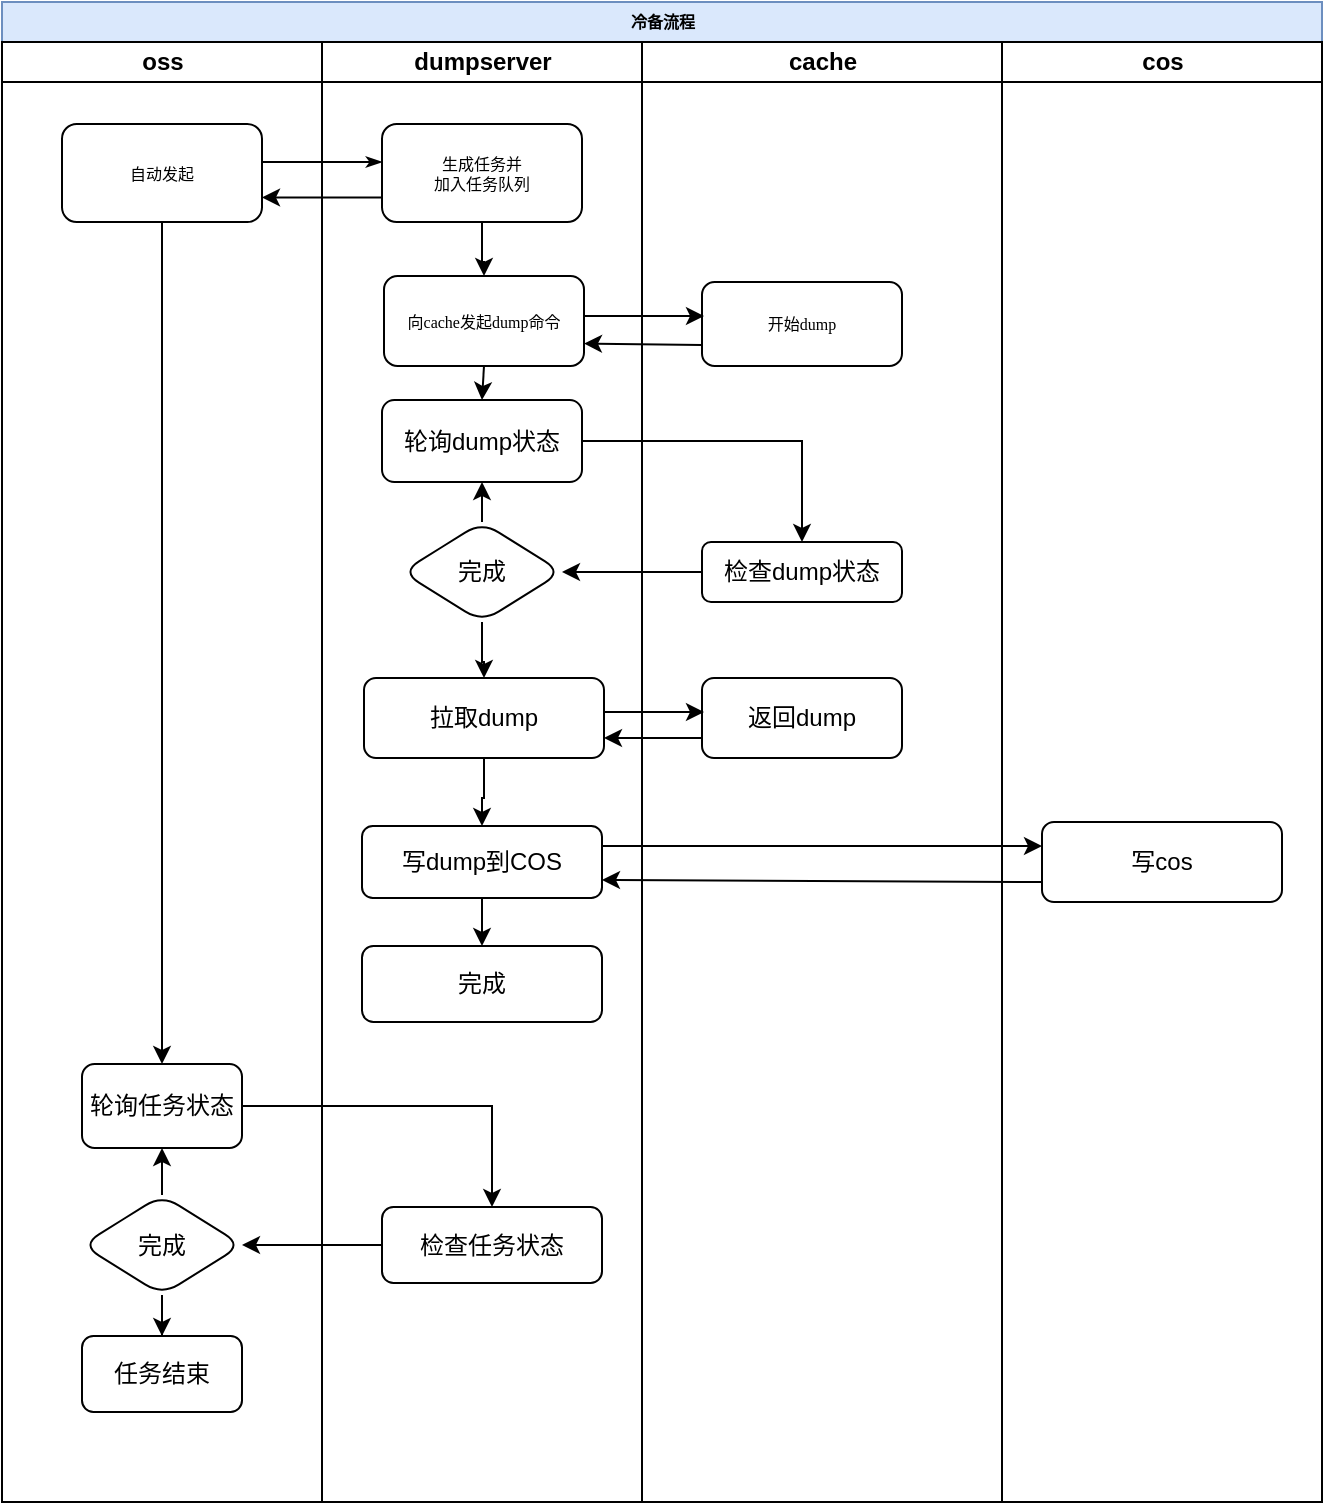 <mxfile version="14.6.6" type="github">
  <diagram name="Page-1" id="74e2e168-ea6b-b213-b513-2b3c1d86103e">
    <mxGraphModel dx="1422" dy="794" grid="1" gridSize="10" guides="1" tooltips="1" connect="1" arrows="1" fold="1" page="1" pageScale="1" pageWidth="1100" pageHeight="850" background="#ffffff" math="0" shadow="0">
      <root>
        <mxCell id="0" />
        <mxCell id="1" parent="0" />
        <mxCell id="77e6c97f196da883-1" value="冷备流程" style="swimlane;html=1;childLayout=stackLayout;startSize=20;rounded=0;shadow=0;labelBackgroundColor=none;strokeWidth=1;fontFamily=Verdana;fontSize=8;align=center;fillColor=#dae8fc;strokeColor=#6c8ebf;" parent="1" vertex="1">
          <mxGeometry x="69" y="38" width="660" height="750" as="geometry" />
        </mxCell>
        <object label="" id="77e6c97f196da883-26">
          <mxCell style="edgeStyle=orthogonalEdgeStyle;rounded=1;html=1;labelBackgroundColor=none;startArrow=none;startFill=0;startSize=5;endArrow=classicThin;endFill=1;endSize=5;jettySize=auto;orthogonalLoop=1;strokeWidth=1;fontFamily=Verdana;fontSize=8" parent="77e6c97f196da883-1" edge="1">
            <mxGeometry relative="1" as="geometry">
              <mxPoint x="120" y="80" as="sourcePoint" />
              <mxPoint x="190" y="80" as="targetPoint" />
            </mxGeometry>
          </mxCell>
        </object>
        <mxCell id="77e6c97f196da883-2" value="oss" style="swimlane;html=1;startSize=20;" parent="77e6c97f196da883-1" vertex="1">
          <mxGeometry y="20" width="160" height="730" as="geometry" />
        </mxCell>
        <mxCell id="77e6c97f196da883-8" value="自动发起" style="rounded=1;whiteSpace=wrap;html=1;shadow=0;labelBackgroundColor=none;strokeWidth=1;fontFamily=Verdana;fontSize=8;align=center;" parent="77e6c97f196da883-2" vertex="1">
          <mxGeometry x="30" y="41" width="100" height="49" as="geometry" />
        </mxCell>
        <mxCell id="JC7cE8Ey8vav5-9dNLqW-34" value="轮询任务状态" style="rounded=1;whiteSpace=wrap;html=1;" vertex="1" parent="77e6c97f196da883-2">
          <mxGeometry x="40" y="511" width="80" height="42" as="geometry" />
        </mxCell>
        <mxCell id="JC7cE8Ey8vav5-9dNLqW-40" value="完成" style="rhombus;whiteSpace=wrap;html=1;rounded=1;" vertex="1" parent="77e6c97f196da883-2">
          <mxGeometry x="40" y="576.5" width="80" height="50" as="geometry" />
        </mxCell>
        <mxCell id="JC7cE8Ey8vav5-9dNLqW-46" value="" style="endArrow=classic;html=1;exitX=0.5;exitY=0;exitDx=0;exitDy=0;entryX=0.5;entryY=1;entryDx=0;entryDy=0;" edge="1" parent="77e6c97f196da883-2" source="JC7cE8Ey8vav5-9dNLqW-40" target="JC7cE8Ey8vav5-9dNLqW-34">
          <mxGeometry width="50" height="50" relative="1" as="geometry">
            <mxPoint x="60" y="463" as="sourcePoint" />
            <mxPoint x="110" y="413" as="targetPoint" />
          </mxGeometry>
        </mxCell>
        <mxCell id="JC7cE8Ey8vav5-9dNLqW-47" value="任务结束" style="whiteSpace=wrap;html=1;rounded=1;" vertex="1" parent="77e6c97f196da883-2">
          <mxGeometry x="40" y="647" width="80" height="38" as="geometry" />
        </mxCell>
        <mxCell id="JC7cE8Ey8vav5-9dNLqW-48" value="" style="edgeStyle=orthogonalEdgeStyle;rounded=0;orthogonalLoop=1;jettySize=auto;html=1;" edge="1" parent="77e6c97f196da883-2" source="JC7cE8Ey8vav5-9dNLqW-40" target="JC7cE8Ey8vav5-9dNLqW-47">
          <mxGeometry relative="1" as="geometry" />
        </mxCell>
        <mxCell id="JC7cE8Ey8vav5-9dNLqW-49" value="" style="endArrow=classic;html=1;exitX=0.5;exitY=1;exitDx=0;exitDy=0;entryX=0.5;entryY=0;entryDx=0;entryDy=0;" edge="1" parent="77e6c97f196da883-2" source="77e6c97f196da883-8" target="JC7cE8Ey8vav5-9dNLqW-34">
          <mxGeometry width="50" height="50" relative="1" as="geometry">
            <mxPoint x="-69" y="402" as="sourcePoint" />
            <mxPoint x="-19" y="352" as="targetPoint" />
          </mxGeometry>
        </mxCell>
        <mxCell id="77e6c97f196da883-3" value="dumpserver" style="swimlane;html=1;startSize=20;" parent="77e6c97f196da883-1" vertex="1">
          <mxGeometry x="160" y="20" width="160" height="730" as="geometry" />
        </mxCell>
        <mxCell id="77e6c97f196da883-11" value="生成任务并&lt;br&gt;加入任务队列" style="rounded=1;whiteSpace=wrap;html=1;shadow=0;labelBackgroundColor=none;strokeWidth=1;fontFamily=Verdana;fontSize=8;align=center;" parent="77e6c97f196da883-3" vertex="1">
          <mxGeometry x="30" y="41" width="100" height="49" as="geometry" />
        </mxCell>
        <mxCell id="JC7cE8Ey8vav5-9dNLqW-15" value="轮询dump状态" style="rounded=1;whiteSpace=wrap;html=1;" vertex="1" parent="77e6c97f196da883-3">
          <mxGeometry x="30" y="179" width="100" height="41" as="geometry" />
        </mxCell>
        <mxCell id="JC7cE8Ey8vav5-9dNLqW-18" value="完成" style="rhombus;whiteSpace=wrap;html=1;rounded=1;" vertex="1" parent="77e6c97f196da883-3">
          <mxGeometry x="40" y="240" width="80" height="50" as="geometry" />
        </mxCell>
        <mxCell id="JC7cE8Ey8vav5-9dNLqW-21" value="" style="endArrow=classic;html=1;exitX=0.5;exitY=0;exitDx=0;exitDy=0;entryX=0.5;entryY=1;entryDx=0;entryDy=0;" edge="1" parent="77e6c97f196da883-3" source="JC7cE8Ey8vav5-9dNLqW-18" target="JC7cE8Ey8vav5-9dNLqW-15">
          <mxGeometry width="50" height="50" relative="1" as="geometry">
            <mxPoint x="-100" y="259" as="sourcePoint" />
            <mxPoint x="-50" y="209" as="targetPoint" />
          </mxGeometry>
        </mxCell>
        <mxCell id="JC7cE8Ey8vav5-9dNLqW-27" value="写dump到COS" style="whiteSpace=wrap;html=1;rounded=1;" vertex="1" parent="77e6c97f196da883-3">
          <mxGeometry x="20" y="392" width="120" height="36" as="geometry" />
        </mxCell>
        <mxCell id="JC7cE8Ey8vav5-9dNLqW-32" value="完成" style="whiteSpace=wrap;html=1;rounded=1;" vertex="1" parent="77e6c97f196da883-3">
          <mxGeometry x="20" y="452" width="120" height="38" as="geometry" />
        </mxCell>
        <mxCell id="JC7cE8Ey8vav5-9dNLqW-33" value="" style="edgeStyle=orthogonalEdgeStyle;rounded=0;orthogonalLoop=1;jettySize=auto;html=1;" edge="1" parent="77e6c97f196da883-3" source="JC7cE8Ey8vav5-9dNLqW-27" target="JC7cE8Ey8vav5-9dNLqW-32">
          <mxGeometry relative="1" as="geometry" />
        </mxCell>
        <mxCell id="JC7cE8Ey8vav5-9dNLqW-35" value="检查任务状态" style="whiteSpace=wrap;html=1;rounded=1;" vertex="1" parent="77e6c97f196da883-3">
          <mxGeometry x="30" y="582.5" width="110" height="38" as="geometry" />
        </mxCell>
        <mxCell id="77e6c97f196da883-5" value="cache" style="swimlane;html=1;startSize=20;" parent="77e6c97f196da883-1" vertex="1">
          <mxGeometry x="320" y="20" width="180" height="730" as="geometry" />
        </mxCell>
        <mxCell id="JC7cE8Ey8vav5-9dNLqW-11" value="开始dump" style="whiteSpace=wrap;html=1;rounded=1;shadow=0;fontFamily=Verdana;fontSize=8;strokeWidth=1;" vertex="1" parent="77e6c97f196da883-5">
          <mxGeometry x="30" y="120" width="100" height="42" as="geometry" />
        </mxCell>
        <mxCell id="JC7cE8Ey8vav5-9dNLqW-16" value="检查dump状态" style="whiteSpace=wrap;html=1;rounded=1;" vertex="1" parent="77e6c97f196da883-5">
          <mxGeometry x="30" y="250" width="100" height="30" as="geometry" />
        </mxCell>
        <mxCell id="JC7cE8Ey8vav5-9dNLqW-24" value="返回dump" style="whiteSpace=wrap;html=1;rounded=1;" vertex="1" parent="77e6c97f196da883-5">
          <mxGeometry x="30" y="318" width="100" height="40" as="geometry" />
        </mxCell>
        <mxCell id="77e6c97f196da883-6" value="cos" style="swimlane;html=1;startSize=20;" parent="77e6c97f196da883-1" vertex="1">
          <mxGeometry x="500" y="20" width="160" height="730" as="geometry" />
        </mxCell>
        <mxCell id="JC7cE8Ey8vav5-9dNLqW-29" value="写cos" style="whiteSpace=wrap;html=1;rounded=1;" vertex="1" parent="77e6c97f196da883-6">
          <mxGeometry x="20" y="390" width="120" height="40" as="geometry" />
        </mxCell>
        <mxCell id="JC7cE8Ey8vav5-9dNLqW-5" style="edgeStyle=orthogonalEdgeStyle;rounded=0;orthogonalLoop=1;jettySize=auto;html=1;exitX=0;exitY=0.75;exitDx=0;exitDy=0;entryX=1;entryY=0.75;entryDx=0;entryDy=0;" edge="1" parent="77e6c97f196da883-1" source="77e6c97f196da883-11" target="77e6c97f196da883-8">
          <mxGeometry relative="1" as="geometry" />
        </mxCell>
        <mxCell id="JC7cE8Ey8vav5-9dNLqW-17" value="" style="edgeStyle=orthogonalEdgeStyle;rounded=0;orthogonalLoop=1;jettySize=auto;html=1;" edge="1" parent="77e6c97f196da883-1" source="JC7cE8Ey8vav5-9dNLqW-15" target="JC7cE8Ey8vav5-9dNLqW-16">
          <mxGeometry relative="1" as="geometry" />
        </mxCell>
        <mxCell id="JC7cE8Ey8vav5-9dNLqW-19" value="" style="edgeStyle=orthogonalEdgeStyle;rounded=0;orthogonalLoop=1;jettySize=auto;html=1;" edge="1" parent="77e6c97f196da883-1" source="JC7cE8Ey8vav5-9dNLqW-16" target="JC7cE8Ey8vav5-9dNLqW-18">
          <mxGeometry relative="1" as="geometry" />
        </mxCell>
        <mxCell id="JC7cE8Ey8vav5-9dNLqW-30" value="" style="edgeStyle=orthogonalEdgeStyle;rounded=0;orthogonalLoop=1;jettySize=auto;html=1;" edge="1" parent="77e6c97f196da883-1">
          <mxGeometry relative="1" as="geometry">
            <mxPoint x="300" y="422" as="sourcePoint" />
            <mxPoint x="520" y="422" as="targetPoint" />
          </mxGeometry>
        </mxCell>
        <mxCell id="JC7cE8Ey8vav5-9dNLqW-31" value="" style="endArrow=classic;html=1;exitX=0;exitY=0.75;exitDx=0;exitDy=0;entryX=1;entryY=0.75;entryDx=0;entryDy=0;" edge="1" parent="77e6c97f196da883-1" source="JC7cE8Ey8vav5-9dNLqW-29" target="JC7cE8Ey8vav5-9dNLqW-27">
          <mxGeometry width="50" height="50" relative="1" as="geometry">
            <mxPoint x="400" y="562" as="sourcePoint" />
            <mxPoint x="450" y="512" as="targetPoint" />
          </mxGeometry>
        </mxCell>
        <mxCell id="JC7cE8Ey8vav5-9dNLqW-36" value="" style="edgeStyle=orthogonalEdgeStyle;rounded=0;orthogonalLoop=1;jettySize=auto;html=1;" edge="1" parent="77e6c97f196da883-1" source="JC7cE8Ey8vav5-9dNLqW-34" target="JC7cE8Ey8vav5-9dNLqW-35">
          <mxGeometry relative="1" as="geometry" />
        </mxCell>
        <mxCell id="JC7cE8Ey8vav5-9dNLqW-45" value="" style="endArrow=classic;html=1;exitX=0;exitY=0.5;exitDx=0;exitDy=0;entryX=1;entryY=0.5;entryDx=0;entryDy=0;" edge="1" parent="77e6c97f196da883-1" source="JC7cE8Ey8vav5-9dNLqW-35" target="JC7cE8Ey8vav5-9dNLqW-40">
          <mxGeometry width="50" height="50" relative="1" as="geometry">
            <mxPoint x="220" y="713" as="sourcePoint" />
            <mxPoint x="270" y="663" as="targetPoint" />
          </mxGeometry>
        </mxCell>
        <mxCell id="JC7cE8Ey8vav5-9dNLqW-12" value="" style="edgeStyle=orthogonalEdgeStyle;rounded=0;orthogonalLoop=1;jettySize=auto;html=1;" edge="1" parent="1">
          <mxGeometry relative="1" as="geometry">
            <mxPoint x="360" y="195" as="sourcePoint" />
            <mxPoint x="420" y="195" as="targetPoint" />
          </mxGeometry>
        </mxCell>
        <mxCell id="JC7cE8Ey8vav5-9dNLqW-6" value="向cache发起dump命令" style="whiteSpace=wrap;html=1;rounded=1;shadow=0;fontFamily=Verdana;fontSize=8;strokeWidth=1;" vertex="1" parent="1">
          <mxGeometry x="260" y="175" width="100" height="45" as="geometry" />
        </mxCell>
        <mxCell id="JC7cE8Ey8vav5-9dNLqW-7" value="" style="edgeStyle=orthogonalEdgeStyle;rounded=0;orthogonalLoop=1;jettySize=auto;html=1;" edge="1" parent="1" source="77e6c97f196da883-11" target="JC7cE8Ey8vav5-9dNLqW-6">
          <mxGeometry relative="1" as="geometry" />
        </mxCell>
        <mxCell id="JC7cE8Ey8vav5-9dNLqW-14" value="" style="endArrow=classic;html=1;entryX=1;entryY=0.75;entryDx=0;entryDy=0;exitX=0;exitY=0.75;exitDx=0;exitDy=0;" edge="1" parent="1" source="JC7cE8Ey8vav5-9dNLqW-11" target="JC7cE8Ey8vav5-9dNLqW-6">
          <mxGeometry width="50" height="50" relative="1" as="geometry">
            <mxPoint x="420" y="382" as="sourcePoint" />
            <mxPoint x="470" y="332" as="targetPoint" />
          </mxGeometry>
        </mxCell>
        <mxCell id="JC7cE8Ey8vav5-9dNLqW-25" value="" style="edgeStyle=orthogonalEdgeStyle;rounded=0;orthogonalLoop=1;jettySize=auto;html=1;" edge="1" parent="1">
          <mxGeometry relative="1" as="geometry">
            <mxPoint x="370" y="393" as="sourcePoint" />
            <mxPoint x="420" y="393" as="targetPoint" />
          </mxGeometry>
        </mxCell>
        <mxCell id="JC7cE8Ey8vav5-9dNLqW-28" value="" style="edgeStyle=orthogonalEdgeStyle;rounded=0;orthogonalLoop=1;jettySize=auto;html=1;" edge="1" parent="1" source="JC7cE8Ey8vav5-9dNLqW-22" target="JC7cE8Ey8vav5-9dNLqW-27">
          <mxGeometry relative="1" as="geometry" />
        </mxCell>
        <mxCell id="JC7cE8Ey8vav5-9dNLqW-22" value="拉取dump" style="whiteSpace=wrap;html=1;rounded=1;" vertex="1" parent="1">
          <mxGeometry x="250" y="376" width="120" height="40" as="geometry" />
        </mxCell>
        <mxCell id="JC7cE8Ey8vav5-9dNLqW-23" value="" style="edgeStyle=orthogonalEdgeStyle;rounded=0;orthogonalLoop=1;jettySize=auto;html=1;" edge="1" parent="1" source="JC7cE8Ey8vav5-9dNLqW-18" target="JC7cE8Ey8vav5-9dNLqW-22">
          <mxGeometry relative="1" as="geometry" />
        </mxCell>
        <mxCell id="JC7cE8Ey8vav5-9dNLqW-26" value="" style="endArrow=classic;html=1;exitX=0;exitY=0.75;exitDx=0;exitDy=0;entryX=1;entryY=0.75;entryDx=0;entryDy=0;" edge="1" parent="1" source="JC7cE8Ey8vav5-9dNLqW-24" target="JC7cE8Ey8vav5-9dNLqW-22">
          <mxGeometry width="50" height="50" relative="1" as="geometry">
            <mxPoint x="300" y="560" as="sourcePoint" />
            <mxPoint x="350" y="510" as="targetPoint" />
          </mxGeometry>
        </mxCell>
        <mxCell id="JC7cE8Ey8vav5-9dNLqW-50" value="" style="endArrow=classic;html=1;exitX=0.5;exitY=1;exitDx=0;exitDy=0;entryX=0.5;entryY=0;entryDx=0;entryDy=0;" edge="1" parent="1" source="JC7cE8Ey8vav5-9dNLqW-6" target="JC7cE8Ey8vav5-9dNLqW-15">
          <mxGeometry width="50" height="50" relative="1" as="geometry">
            <mxPoint y="480" as="sourcePoint" />
            <mxPoint x="50" y="430" as="targetPoint" />
          </mxGeometry>
        </mxCell>
      </root>
    </mxGraphModel>
  </diagram>
</mxfile>
